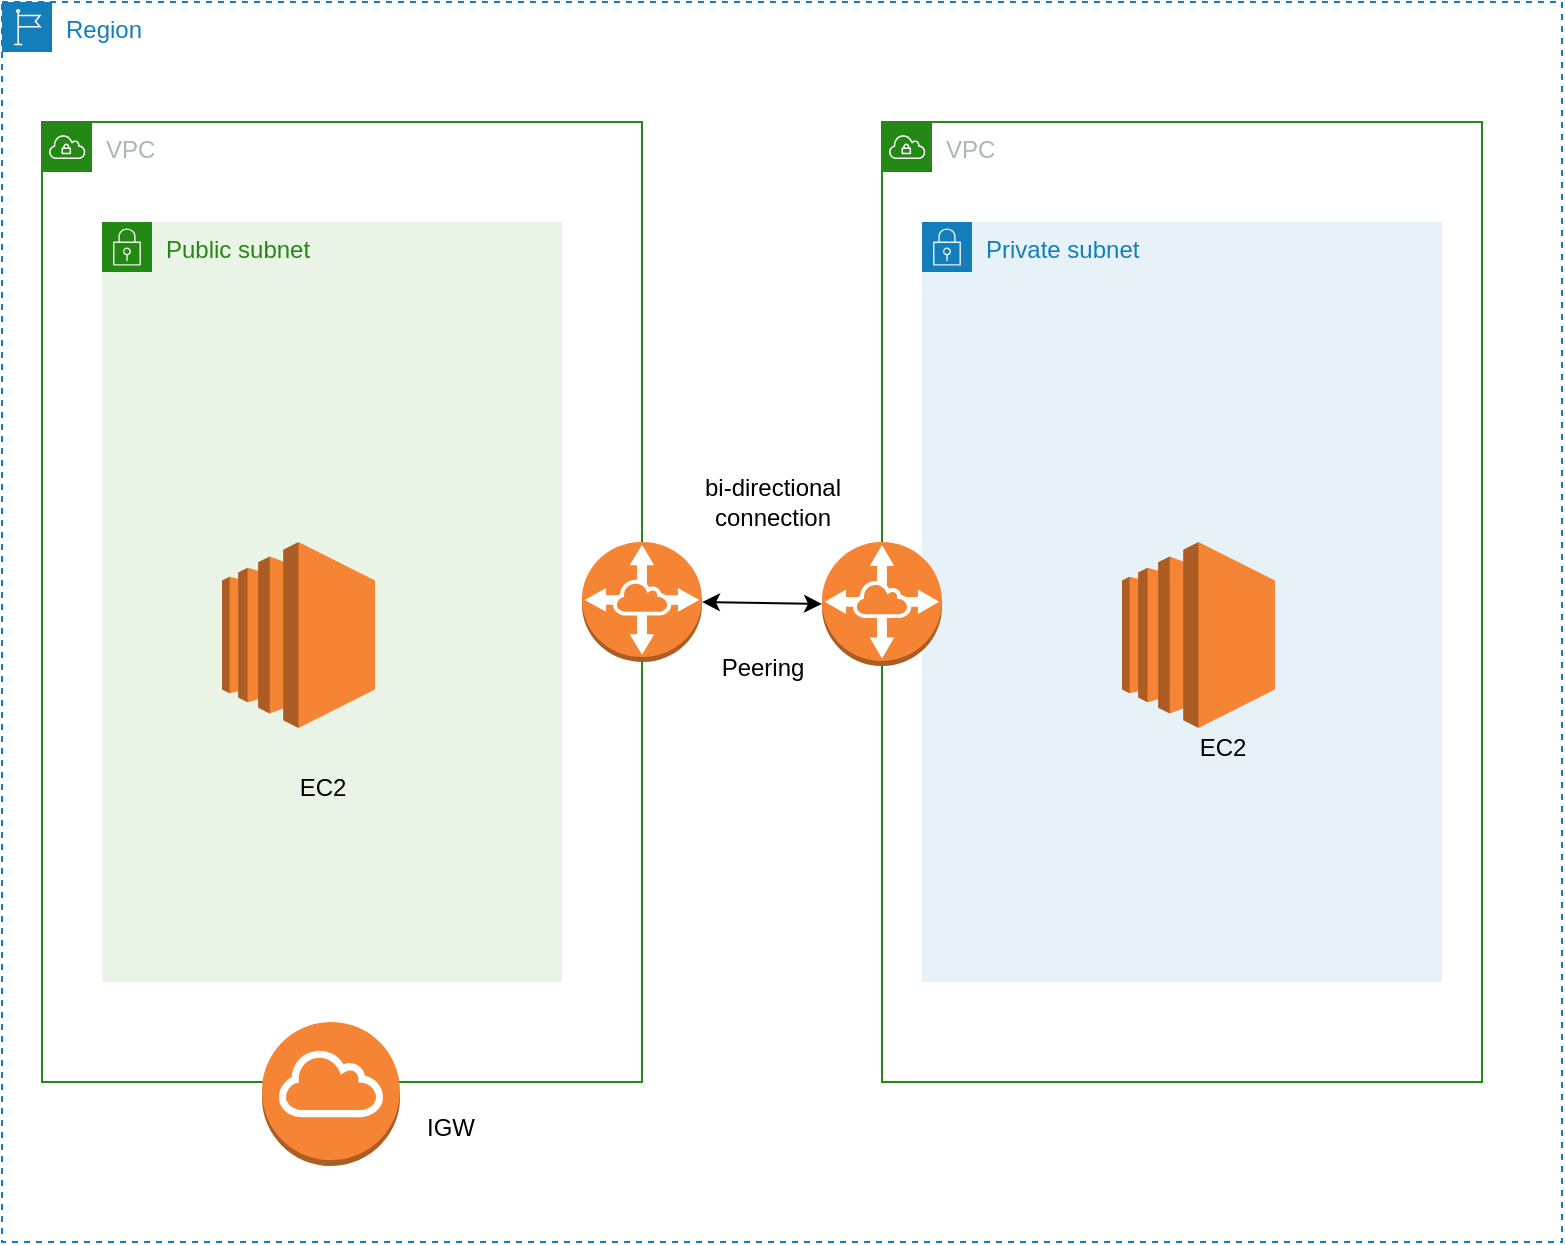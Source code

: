 <mxfile version="21.7.4" type="github">
  <diagram name="Page-1" id="Fqla-SRZyE1T9VQU3Inq">
    <mxGraphModel dx="1128" dy="669" grid="1" gridSize="10" guides="1" tooltips="1" connect="1" arrows="1" fold="1" page="1" pageScale="1" pageWidth="827" pageHeight="1169" math="0" shadow="0">
      <root>
        <mxCell id="0" />
        <mxCell id="1" parent="0" />
        <mxCell id="dKc06GCKklmIWtOCTfo2-1" value="Region" style="points=[[0,0],[0.25,0],[0.5,0],[0.75,0],[1,0],[1,0.25],[1,0.5],[1,0.75],[1,1],[0.75,1],[0.5,1],[0.25,1],[0,1],[0,0.75],[0,0.5],[0,0.25]];outlineConnect=0;gradientColor=none;html=1;whiteSpace=wrap;fontSize=12;fontStyle=0;container=1;pointerEvents=0;collapsible=0;recursiveResize=0;shape=mxgraph.aws4.group;grIcon=mxgraph.aws4.group_region;strokeColor=#147EBA;fillColor=none;verticalAlign=top;align=left;spacingLeft=30;fontColor=#147EBA;dashed=1;" vertex="1" parent="1">
          <mxGeometry x="20" y="60" width="780" height="620" as="geometry" />
        </mxCell>
        <mxCell id="dKc06GCKklmIWtOCTfo2-2" value="VPC" style="points=[[0,0],[0.25,0],[0.5,0],[0.75,0],[1,0],[1,0.25],[1,0.5],[1,0.75],[1,1],[0.75,1],[0.5,1],[0.25,1],[0,1],[0,0.75],[0,0.5],[0,0.25]];outlineConnect=0;gradientColor=none;html=1;whiteSpace=wrap;fontSize=12;fontStyle=0;container=1;pointerEvents=0;collapsible=0;recursiveResize=0;shape=mxgraph.aws4.group;grIcon=mxgraph.aws4.group_vpc;strokeColor=#248814;fillColor=none;verticalAlign=top;align=left;spacingLeft=30;fontColor=#AAB7B8;dashed=0;" vertex="1" parent="dKc06GCKklmIWtOCTfo2-1">
          <mxGeometry x="20" y="60" width="300" height="480" as="geometry" />
        </mxCell>
        <mxCell id="dKc06GCKklmIWtOCTfo2-4" value="Public subnet" style="points=[[0,0],[0.25,0],[0.5,0],[0.75,0],[1,0],[1,0.25],[1,0.5],[1,0.75],[1,1],[0.75,1],[0.5,1],[0.25,1],[0,1],[0,0.75],[0,0.5],[0,0.25]];outlineConnect=0;gradientColor=none;html=1;whiteSpace=wrap;fontSize=12;fontStyle=0;container=1;pointerEvents=0;collapsible=0;recursiveResize=0;shape=mxgraph.aws4.group;grIcon=mxgraph.aws4.group_security_group;grStroke=0;strokeColor=#248814;fillColor=#E9F3E6;verticalAlign=top;align=left;spacingLeft=30;fontColor=#248814;dashed=0;" vertex="1" parent="dKc06GCKklmIWtOCTfo2-2">
          <mxGeometry x="30" y="50" width="230" height="380" as="geometry" />
        </mxCell>
        <mxCell id="dKc06GCKklmIWtOCTfo2-7" value="" style="outlineConnect=0;dashed=0;verticalLabelPosition=bottom;verticalAlign=top;align=center;html=1;shape=mxgraph.aws3.ec2;fillColor=#F58534;gradientColor=none;" vertex="1" parent="dKc06GCKklmIWtOCTfo2-4">
          <mxGeometry x="60" y="160" width="76.5" height="93" as="geometry" />
        </mxCell>
        <mxCell id="dKc06GCKklmIWtOCTfo2-3" value="VPC" style="points=[[0,0],[0.25,0],[0.5,0],[0.75,0],[1,0],[1,0.25],[1,0.5],[1,0.75],[1,1],[0.75,1],[0.5,1],[0.25,1],[0,1],[0,0.75],[0,0.5],[0,0.25]];outlineConnect=0;gradientColor=none;html=1;whiteSpace=wrap;fontSize=12;fontStyle=0;container=1;pointerEvents=0;collapsible=0;recursiveResize=0;shape=mxgraph.aws4.group;grIcon=mxgraph.aws4.group_vpc;strokeColor=#248814;fillColor=none;verticalAlign=top;align=left;spacingLeft=30;fontColor=#AAB7B8;dashed=0;" vertex="1" parent="dKc06GCKklmIWtOCTfo2-1">
          <mxGeometry x="440" y="60" width="300" height="480" as="geometry" />
        </mxCell>
        <mxCell id="dKc06GCKklmIWtOCTfo2-6" value="Private subnet" style="points=[[0,0],[0.25,0],[0.5,0],[0.75,0],[1,0],[1,0.25],[1,0.5],[1,0.75],[1,1],[0.75,1],[0.5,1],[0.25,1],[0,1],[0,0.75],[0,0.5],[0,0.25]];outlineConnect=0;gradientColor=none;html=1;whiteSpace=wrap;fontSize=12;fontStyle=0;container=1;pointerEvents=0;collapsible=0;recursiveResize=0;shape=mxgraph.aws4.group;grIcon=mxgraph.aws4.group_security_group;grStroke=0;strokeColor=#147EBA;fillColor=#E6F2F8;verticalAlign=top;align=left;spacingLeft=30;fontColor=#147EBA;dashed=0;" vertex="1" parent="dKc06GCKklmIWtOCTfo2-3">
          <mxGeometry x="20" y="50" width="260" height="380" as="geometry" />
        </mxCell>
        <mxCell id="dKc06GCKklmIWtOCTfo2-15" value="" style="outlineConnect=0;dashed=0;verticalLabelPosition=bottom;verticalAlign=top;align=center;html=1;shape=mxgraph.aws3.ec2;fillColor=#F58534;gradientColor=none;" vertex="1" parent="dKc06GCKklmIWtOCTfo2-6">
          <mxGeometry x="100" y="160" width="76.5" height="93" as="geometry" />
        </mxCell>
        <mxCell id="dKc06GCKklmIWtOCTfo2-17" value="" style="outlineConnect=0;dashed=0;verticalLabelPosition=bottom;verticalAlign=top;align=center;html=1;shape=mxgraph.aws3.vpc_peering;fillColor=#F58534;gradientColor=none;" vertex="1" parent="dKc06GCKklmIWtOCTfo2-3">
          <mxGeometry x="-30" y="210" width="60" height="62" as="geometry" />
        </mxCell>
        <mxCell id="dKc06GCKklmIWtOCTfo2-16" value="" style="outlineConnect=0;dashed=0;verticalLabelPosition=bottom;verticalAlign=top;align=center;html=1;shape=mxgraph.aws3.vpc_peering;fillColor=#F58534;gradientColor=none;" vertex="1" parent="dKc06GCKklmIWtOCTfo2-1">
          <mxGeometry x="290" y="270" width="60" height="60" as="geometry" />
        </mxCell>
        <mxCell id="dKc06GCKklmIWtOCTfo2-19" value="" style="endArrow=classic;startArrow=classic;html=1;rounded=0;exitX=1;exitY=0.5;exitDx=0;exitDy=0;exitPerimeter=0;entryX=0;entryY=0.5;entryDx=0;entryDy=0;entryPerimeter=0;" edge="1" parent="dKc06GCKklmIWtOCTfo2-1" source="dKc06GCKklmIWtOCTfo2-16" target="dKc06GCKklmIWtOCTfo2-17">
          <mxGeometry width="50" height="50" relative="1" as="geometry">
            <mxPoint x="430" y="340" as="sourcePoint" />
            <mxPoint x="480" y="290" as="targetPoint" />
          </mxGeometry>
        </mxCell>
        <mxCell id="dKc06GCKklmIWtOCTfo2-20" value="Peering" style="text;html=1;align=center;verticalAlign=middle;resizable=0;points=[];autosize=1;strokeColor=none;fillColor=none;" vertex="1" parent="dKc06GCKklmIWtOCTfo2-1">
          <mxGeometry x="350" y="318" width="60" height="30" as="geometry" />
        </mxCell>
        <mxCell id="dKc06GCKklmIWtOCTfo2-21" value="" style="outlineConnect=0;dashed=0;verticalLabelPosition=bottom;verticalAlign=top;align=center;html=1;shape=mxgraph.aws3.internet_gateway;fillColor=#F58534;gradientColor=none;" vertex="1" parent="dKc06GCKklmIWtOCTfo2-1">
          <mxGeometry x="130" y="510" width="69" height="72" as="geometry" />
        </mxCell>
        <mxCell id="dKc06GCKklmIWtOCTfo2-26" value="IGW" style="text;html=1;align=center;verticalAlign=middle;resizable=0;points=[];autosize=1;strokeColor=none;fillColor=none;" vertex="1" parent="dKc06GCKklmIWtOCTfo2-1">
          <mxGeometry x="199" y="548" width="50" height="30" as="geometry" />
        </mxCell>
        <mxCell id="dKc06GCKklmIWtOCTfo2-27" value="bi-directional &lt;br&gt;connection" style="text;html=1;align=center;verticalAlign=middle;resizable=0;points=[];autosize=1;strokeColor=none;fillColor=none;" vertex="1" parent="dKc06GCKklmIWtOCTfo2-1">
          <mxGeometry x="340" y="230" width="90" height="40" as="geometry" />
        </mxCell>
        <mxCell id="dKc06GCKklmIWtOCTfo2-22" value="EC2" style="text;html=1;align=center;verticalAlign=middle;resizable=0;points=[];autosize=1;strokeColor=none;fillColor=none;" vertex="1" parent="1">
          <mxGeometry x="155" y="438" width="50" height="30" as="geometry" />
        </mxCell>
        <mxCell id="dKc06GCKklmIWtOCTfo2-23" value="EC2" style="text;html=1;align=center;verticalAlign=middle;resizable=0;points=[];autosize=1;strokeColor=none;fillColor=none;" vertex="1" parent="1">
          <mxGeometry x="605" y="418" width="50" height="30" as="geometry" />
        </mxCell>
      </root>
    </mxGraphModel>
  </diagram>
</mxfile>

